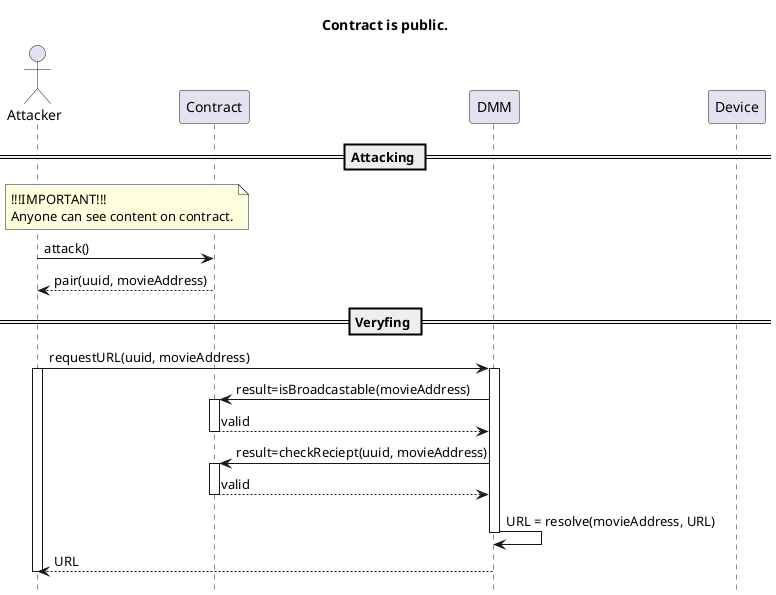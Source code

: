 @startuml contract_is_public

title Contract is public.
hide footbox

Actor Attacker as user
participant Contract as contract
participant DMM as dmm
participant Device as device

== Attacking ==

note over user, contract
!!!IMPORTANT!!!
Anyone can see content on contract.
endnote

user -> contract: attack()
contract --> user: pair(uuid, movieAddress)


== Veryfing ==

user -> dmm: requestURL(uuid, movieAddress)
activate user
activate dmm

    dmm -> contract: result=isBroadcastable(movieAddress)
    activate contract
    contract --> dmm: valid
    deactivate contract

    dmm -> contract: result=checkReciept(uuid, movieAddress)
    activate contract
    contract --> dmm: valid
    deactivate contract

    dmm -> dmm: URL = resolve(movieAddress, URL)
deactivate dmm 

dmm --> user: URL
deactivate user


@enduml